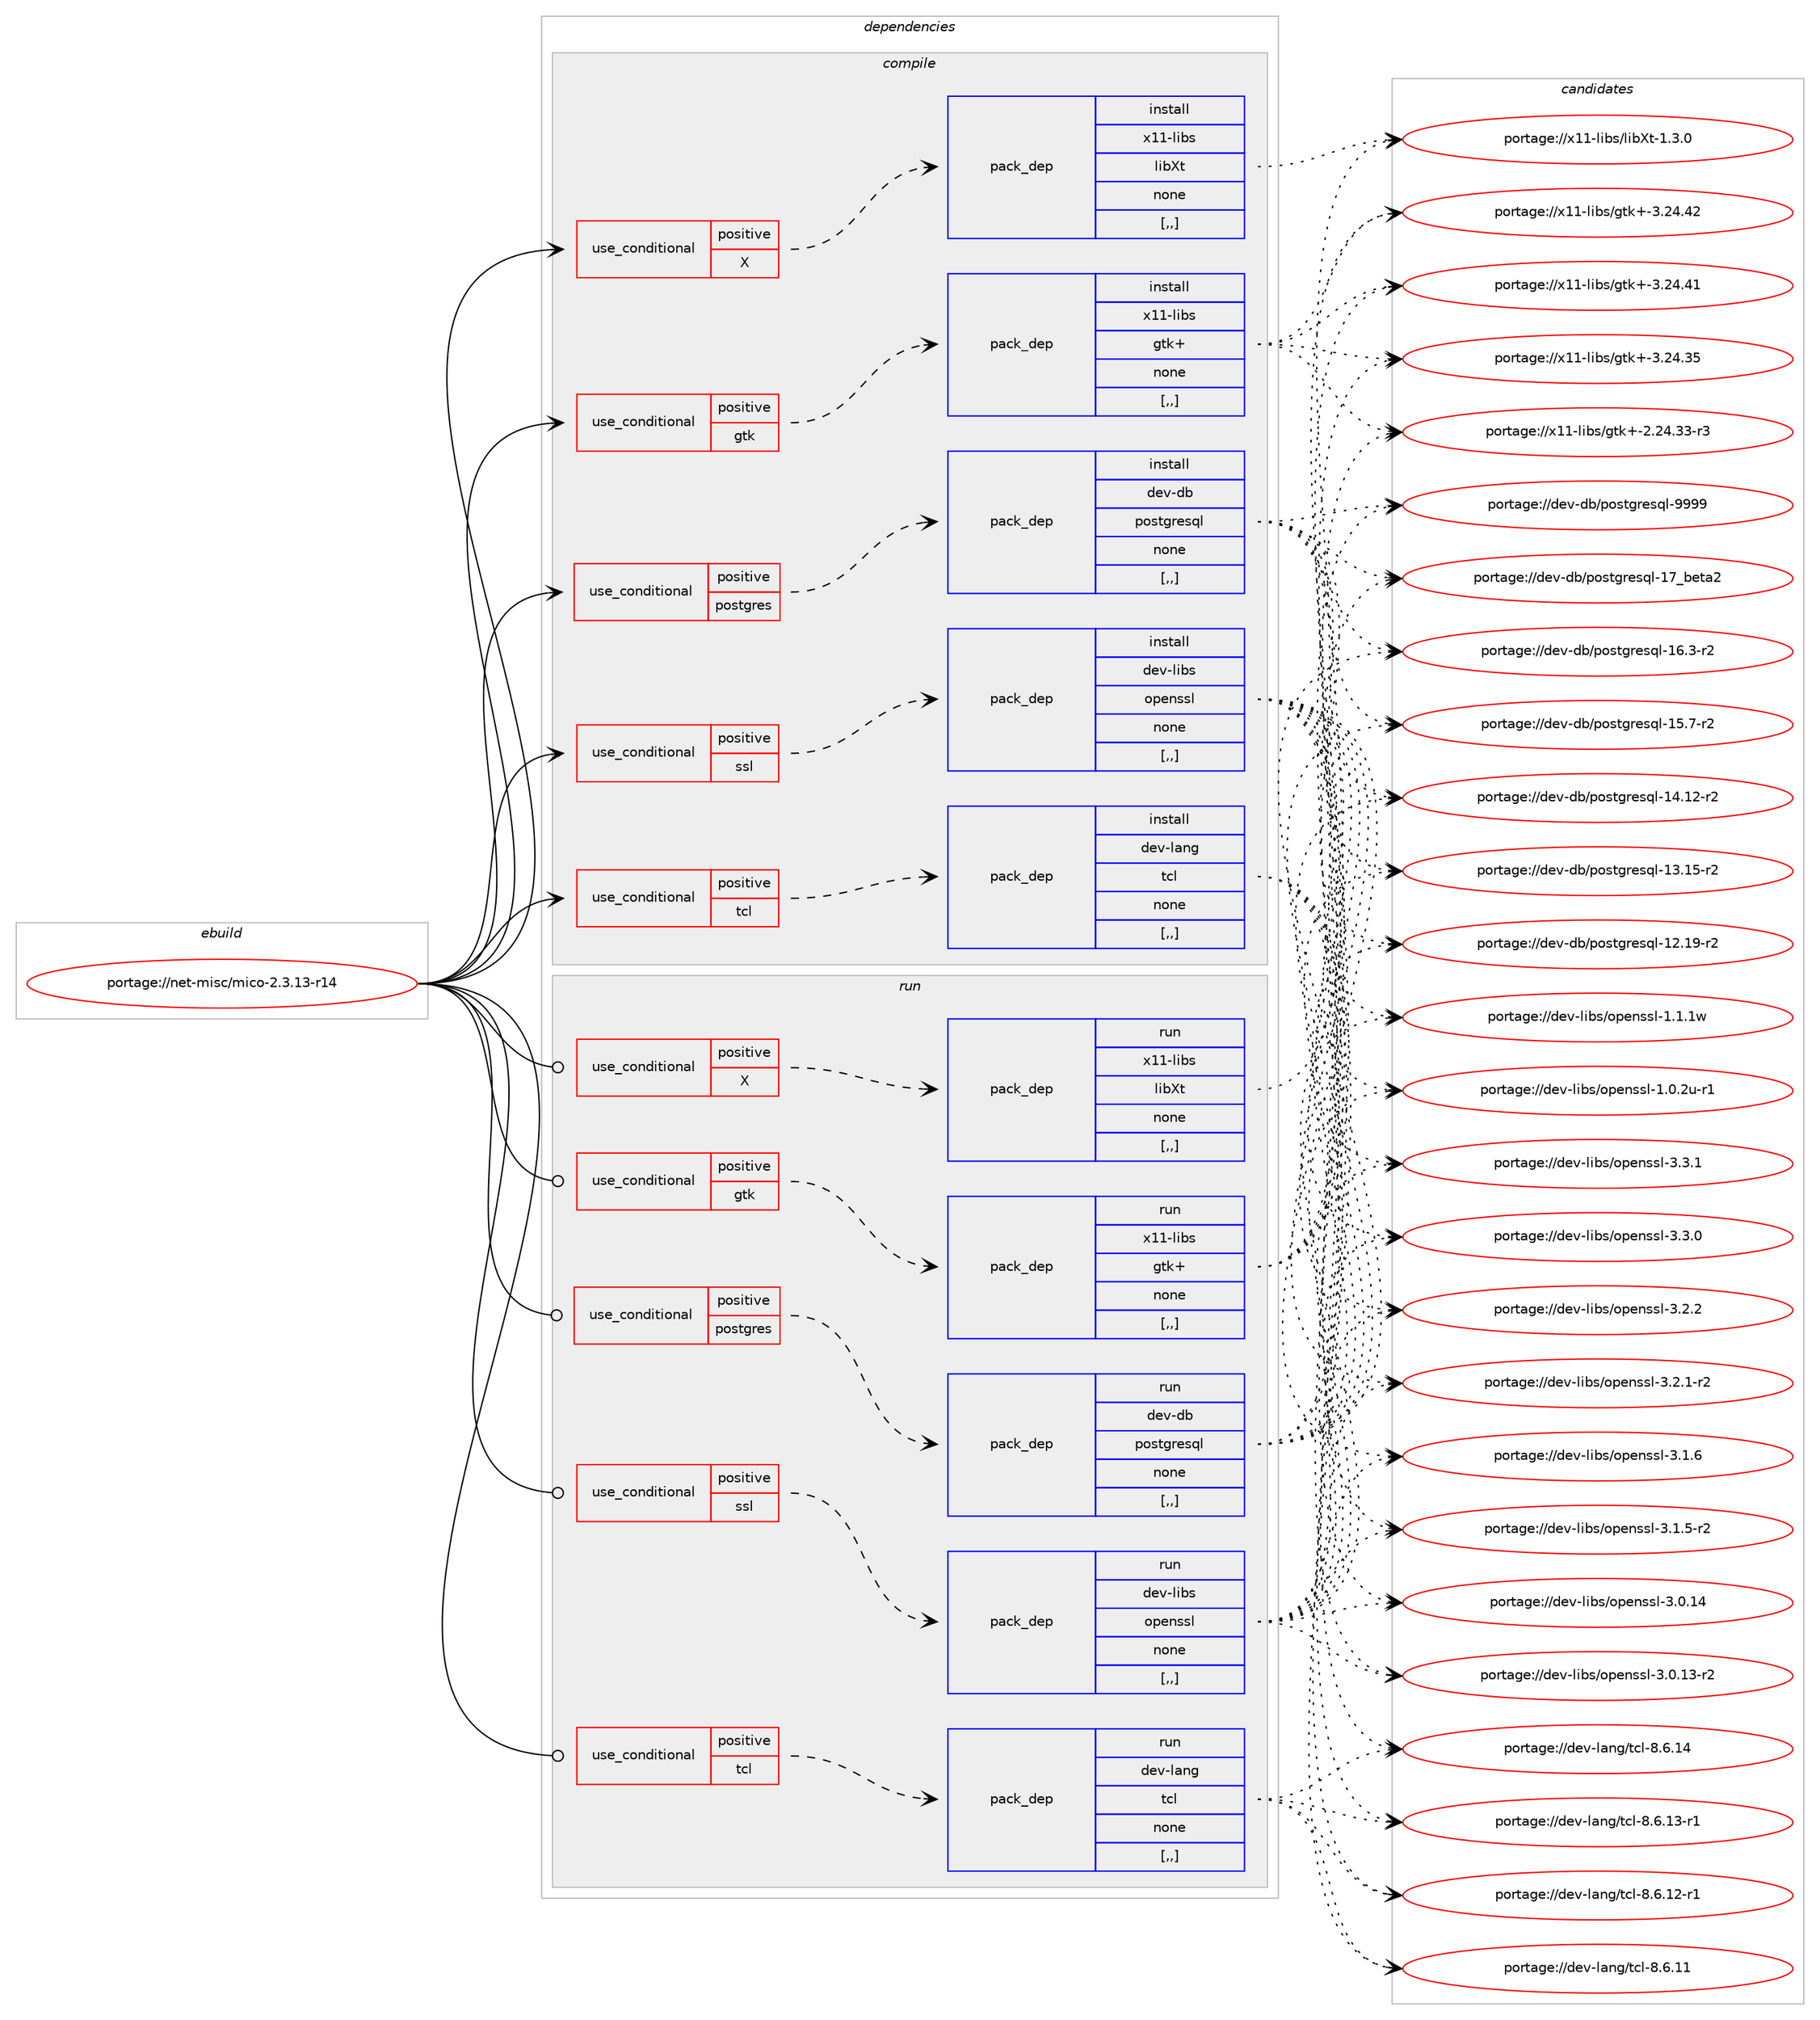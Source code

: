 digraph prolog {

# *************
# Graph options
# *************

newrank=true;
concentrate=true;
compound=true;
graph [rankdir=LR,fontname=Helvetica,fontsize=10,ranksep=1.5];#, ranksep=2.5, nodesep=0.2];
edge  [arrowhead=vee];
node  [fontname=Helvetica,fontsize=10];

# **********
# The ebuild
# **********

subgraph cluster_leftcol {
color=gray;
label=<<i>ebuild</i>>;
id [label="portage://net-misc/mico-2.3.13-r14", color=red, width=4, href="../net-misc/mico-2.3.13-r14.svg"];
}

# ****************
# The dependencies
# ****************

subgraph cluster_midcol {
color=gray;
label=<<i>dependencies</i>>;
subgraph cluster_compile {
fillcolor="#eeeeee";
style=filled;
label=<<i>compile</i>>;
subgraph cond97464 {
dependency370228 [label=<<TABLE BORDER="0" CELLBORDER="1" CELLSPACING="0" CELLPADDING="4"><TR><TD ROWSPAN="3" CELLPADDING="10">use_conditional</TD></TR><TR><TD>positive</TD></TR><TR><TD>X</TD></TR></TABLE>>, shape=none, color=red];
subgraph pack270079 {
dependency370229 [label=<<TABLE BORDER="0" CELLBORDER="1" CELLSPACING="0" CELLPADDING="4" WIDTH="220"><TR><TD ROWSPAN="6" CELLPADDING="30">pack_dep</TD></TR><TR><TD WIDTH="110">install</TD></TR><TR><TD>x11-libs</TD></TR><TR><TD>libXt</TD></TR><TR><TD>none</TD></TR><TR><TD>[,,]</TD></TR></TABLE>>, shape=none, color=blue];
}
dependency370228:e -> dependency370229:w [weight=20,style="dashed",arrowhead="vee"];
}
id:e -> dependency370228:w [weight=20,style="solid",arrowhead="vee"];
subgraph cond97465 {
dependency370230 [label=<<TABLE BORDER="0" CELLBORDER="1" CELLSPACING="0" CELLPADDING="4"><TR><TD ROWSPAN="3" CELLPADDING="10">use_conditional</TD></TR><TR><TD>positive</TD></TR><TR><TD>gtk</TD></TR></TABLE>>, shape=none, color=red];
subgraph pack270080 {
dependency370231 [label=<<TABLE BORDER="0" CELLBORDER="1" CELLSPACING="0" CELLPADDING="4" WIDTH="220"><TR><TD ROWSPAN="6" CELLPADDING="30">pack_dep</TD></TR><TR><TD WIDTH="110">install</TD></TR><TR><TD>x11-libs</TD></TR><TR><TD>gtk+</TD></TR><TR><TD>none</TD></TR><TR><TD>[,,]</TD></TR></TABLE>>, shape=none, color=blue];
}
dependency370230:e -> dependency370231:w [weight=20,style="dashed",arrowhead="vee"];
}
id:e -> dependency370230:w [weight=20,style="solid",arrowhead="vee"];
subgraph cond97466 {
dependency370232 [label=<<TABLE BORDER="0" CELLBORDER="1" CELLSPACING="0" CELLPADDING="4"><TR><TD ROWSPAN="3" CELLPADDING="10">use_conditional</TD></TR><TR><TD>positive</TD></TR><TR><TD>postgres</TD></TR></TABLE>>, shape=none, color=red];
subgraph pack270081 {
dependency370233 [label=<<TABLE BORDER="0" CELLBORDER="1" CELLSPACING="0" CELLPADDING="4" WIDTH="220"><TR><TD ROWSPAN="6" CELLPADDING="30">pack_dep</TD></TR><TR><TD WIDTH="110">install</TD></TR><TR><TD>dev-db</TD></TR><TR><TD>postgresql</TD></TR><TR><TD>none</TD></TR><TR><TD>[,,]</TD></TR></TABLE>>, shape=none, color=blue];
}
dependency370232:e -> dependency370233:w [weight=20,style="dashed",arrowhead="vee"];
}
id:e -> dependency370232:w [weight=20,style="solid",arrowhead="vee"];
subgraph cond97467 {
dependency370234 [label=<<TABLE BORDER="0" CELLBORDER="1" CELLSPACING="0" CELLPADDING="4"><TR><TD ROWSPAN="3" CELLPADDING="10">use_conditional</TD></TR><TR><TD>positive</TD></TR><TR><TD>ssl</TD></TR></TABLE>>, shape=none, color=red];
subgraph pack270082 {
dependency370235 [label=<<TABLE BORDER="0" CELLBORDER="1" CELLSPACING="0" CELLPADDING="4" WIDTH="220"><TR><TD ROWSPAN="6" CELLPADDING="30">pack_dep</TD></TR><TR><TD WIDTH="110">install</TD></TR><TR><TD>dev-libs</TD></TR><TR><TD>openssl</TD></TR><TR><TD>none</TD></TR><TR><TD>[,,]</TD></TR></TABLE>>, shape=none, color=blue];
}
dependency370234:e -> dependency370235:w [weight=20,style="dashed",arrowhead="vee"];
}
id:e -> dependency370234:w [weight=20,style="solid",arrowhead="vee"];
subgraph cond97468 {
dependency370236 [label=<<TABLE BORDER="0" CELLBORDER="1" CELLSPACING="0" CELLPADDING="4"><TR><TD ROWSPAN="3" CELLPADDING="10">use_conditional</TD></TR><TR><TD>positive</TD></TR><TR><TD>tcl</TD></TR></TABLE>>, shape=none, color=red];
subgraph pack270083 {
dependency370237 [label=<<TABLE BORDER="0" CELLBORDER="1" CELLSPACING="0" CELLPADDING="4" WIDTH="220"><TR><TD ROWSPAN="6" CELLPADDING="30">pack_dep</TD></TR><TR><TD WIDTH="110">install</TD></TR><TR><TD>dev-lang</TD></TR><TR><TD>tcl</TD></TR><TR><TD>none</TD></TR><TR><TD>[,,]</TD></TR></TABLE>>, shape=none, color=blue];
}
dependency370236:e -> dependency370237:w [weight=20,style="dashed",arrowhead="vee"];
}
id:e -> dependency370236:w [weight=20,style="solid",arrowhead="vee"];
}
subgraph cluster_compileandrun {
fillcolor="#eeeeee";
style=filled;
label=<<i>compile and run</i>>;
}
subgraph cluster_run {
fillcolor="#eeeeee";
style=filled;
label=<<i>run</i>>;
subgraph cond97469 {
dependency370238 [label=<<TABLE BORDER="0" CELLBORDER="1" CELLSPACING="0" CELLPADDING="4"><TR><TD ROWSPAN="3" CELLPADDING="10">use_conditional</TD></TR><TR><TD>positive</TD></TR><TR><TD>X</TD></TR></TABLE>>, shape=none, color=red];
subgraph pack270084 {
dependency370239 [label=<<TABLE BORDER="0" CELLBORDER="1" CELLSPACING="0" CELLPADDING="4" WIDTH="220"><TR><TD ROWSPAN="6" CELLPADDING="30">pack_dep</TD></TR><TR><TD WIDTH="110">run</TD></TR><TR><TD>x11-libs</TD></TR><TR><TD>libXt</TD></TR><TR><TD>none</TD></TR><TR><TD>[,,]</TD></TR></TABLE>>, shape=none, color=blue];
}
dependency370238:e -> dependency370239:w [weight=20,style="dashed",arrowhead="vee"];
}
id:e -> dependency370238:w [weight=20,style="solid",arrowhead="odot"];
subgraph cond97470 {
dependency370240 [label=<<TABLE BORDER="0" CELLBORDER="1" CELLSPACING="0" CELLPADDING="4"><TR><TD ROWSPAN="3" CELLPADDING="10">use_conditional</TD></TR><TR><TD>positive</TD></TR><TR><TD>gtk</TD></TR></TABLE>>, shape=none, color=red];
subgraph pack270085 {
dependency370241 [label=<<TABLE BORDER="0" CELLBORDER="1" CELLSPACING="0" CELLPADDING="4" WIDTH="220"><TR><TD ROWSPAN="6" CELLPADDING="30">pack_dep</TD></TR><TR><TD WIDTH="110">run</TD></TR><TR><TD>x11-libs</TD></TR><TR><TD>gtk+</TD></TR><TR><TD>none</TD></TR><TR><TD>[,,]</TD></TR></TABLE>>, shape=none, color=blue];
}
dependency370240:e -> dependency370241:w [weight=20,style="dashed",arrowhead="vee"];
}
id:e -> dependency370240:w [weight=20,style="solid",arrowhead="odot"];
subgraph cond97471 {
dependency370242 [label=<<TABLE BORDER="0" CELLBORDER="1" CELLSPACING="0" CELLPADDING="4"><TR><TD ROWSPAN="3" CELLPADDING="10">use_conditional</TD></TR><TR><TD>positive</TD></TR><TR><TD>postgres</TD></TR></TABLE>>, shape=none, color=red];
subgraph pack270086 {
dependency370243 [label=<<TABLE BORDER="0" CELLBORDER="1" CELLSPACING="0" CELLPADDING="4" WIDTH="220"><TR><TD ROWSPAN="6" CELLPADDING="30">pack_dep</TD></TR><TR><TD WIDTH="110">run</TD></TR><TR><TD>dev-db</TD></TR><TR><TD>postgresql</TD></TR><TR><TD>none</TD></TR><TR><TD>[,,]</TD></TR></TABLE>>, shape=none, color=blue];
}
dependency370242:e -> dependency370243:w [weight=20,style="dashed",arrowhead="vee"];
}
id:e -> dependency370242:w [weight=20,style="solid",arrowhead="odot"];
subgraph cond97472 {
dependency370244 [label=<<TABLE BORDER="0" CELLBORDER="1" CELLSPACING="0" CELLPADDING="4"><TR><TD ROWSPAN="3" CELLPADDING="10">use_conditional</TD></TR><TR><TD>positive</TD></TR><TR><TD>ssl</TD></TR></TABLE>>, shape=none, color=red];
subgraph pack270087 {
dependency370245 [label=<<TABLE BORDER="0" CELLBORDER="1" CELLSPACING="0" CELLPADDING="4" WIDTH="220"><TR><TD ROWSPAN="6" CELLPADDING="30">pack_dep</TD></TR><TR><TD WIDTH="110">run</TD></TR><TR><TD>dev-libs</TD></TR><TR><TD>openssl</TD></TR><TR><TD>none</TD></TR><TR><TD>[,,]</TD></TR></TABLE>>, shape=none, color=blue];
}
dependency370244:e -> dependency370245:w [weight=20,style="dashed",arrowhead="vee"];
}
id:e -> dependency370244:w [weight=20,style="solid",arrowhead="odot"];
subgraph cond97473 {
dependency370246 [label=<<TABLE BORDER="0" CELLBORDER="1" CELLSPACING="0" CELLPADDING="4"><TR><TD ROWSPAN="3" CELLPADDING="10">use_conditional</TD></TR><TR><TD>positive</TD></TR><TR><TD>tcl</TD></TR></TABLE>>, shape=none, color=red];
subgraph pack270088 {
dependency370247 [label=<<TABLE BORDER="0" CELLBORDER="1" CELLSPACING="0" CELLPADDING="4" WIDTH="220"><TR><TD ROWSPAN="6" CELLPADDING="30">pack_dep</TD></TR><TR><TD WIDTH="110">run</TD></TR><TR><TD>dev-lang</TD></TR><TR><TD>tcl</TD></TR><TR><TD>none</TD></TR><TR><TD>[,,]</TD></TR></TABLE>>, shape=none, color=blue];
}
dependency370246:e -> dependency370247:w [weight=20,style="dashed",arrowhead="vee"];
}
id:e -> dependency370246:w [weight=20,style="solid",arrowhead="odot"];
}
}

# **************
# The candidates
# **************

subgraph cluster_choices {
rank=same;
color=gray;
label=<<i>candidates</i>>;

subgraph choice270079 {
color=black;
nodesep=1;
choice12049494510810598115471081059888116454946514648 [label="portage://x11-libs/libXt-1.3.0", color=red, width=4,href="../x11-libs/libXt-1.3.0.svg"];
dependency370229:e -> choice12049494510810598115471081059888116454946514648:w [style=dotted,weight="100"];
}
subgraph choice270080 {
color=black;
nodesep=1;
choice1204949451081059811547103116107434551465052465250 [label="portage://x11-libs/gtk+-3.24.42", color=red, width=4,href="../x11-libs/gtk+-3.24.42.svg"];
choice1204949451081059811547103116107434551465052465249 [label="portage://x11-libs/gtk+-3.24.41", color=red, width=4,href="../x11-libs/gtk+-3.24.41.svg"];
choice1204949451081059811547103116107434551465052465153 [label="portage://x11-libs/gtk+-3.24.35", color=red, width=4,href="../x11-libs/gtk+-3.24.35.svg"];
choice12049494510810598115471031161074345504650524651514511451 [label="portage://x11-libs/gtk+-2.24.33-r3", color=red, width=4,href="../x11-libs/gtk+-2.24.33-r3.svg"];
dependency370231:e -> choice1204949451081059811547103116107434551465052465250:w [style=dotted,weight="100"];
dependency370231:e -> choice1204949451081059811547103116107434551465052465249:w [style=dotted,weight="100"];
dependency370231:e -> choice1204949451081059811547103116107434551465052465153:w [style=dotted,weight="100"];
dependency370231:e -> choice12049494510810598115471031161074345504650524651514511451:w [style=dotted,weight="100"];
}
subgraph choice270081 {
color=black;
nodesep=1;
choice1001011184510098471121111151161031141011151131084557575757 [label="portage://dev-db/postgresql-9999", color=red, width=4,href="../dev-db/postgresql-9999.svg"];
choice10010111845100984711211111511610311410111511310845495595981011169750 [label="portage://dev-db/postgresql-17_beta2", color=red, width=4,href="../dev-db/postgresql-17_beta2.svg"];
choice10010111845100984711211111511610311410111511310845495446514511450 [label="portage://dev-db/postgresql-16.3-r2", color=red, width=4,href="../dev-db/postgresql-16.3-r2.svg"];
choice10010111845100984711211111511610311410111511310845495346554511450 [label="portage://dev-db/postgresql-15.7-r2", color=red, width=4,href="../dev-db/postgresql-15.7-r2.svg"];
choice1001011184510098471121111151161031141011151131084549524649504511450 [label="portage://dev-db/postgresql-14.12-r2", color=red, width=4,href="../dev-db/postgresql-14.12-r2.svg"];
choice1001011184510098471121111151161031141011151131084549514649534511450 [label="portage://dev-db/postgresql-13.15-r2", color=red, width=4,href="../dev-db/postgresql-13.15-r2.svg"];
choice1001011184510098471121111151161031141011151131084549504649574511450 [label="portage://dev-db/postgresql-12.19-r2", color=red, width=4,href="../dev-db/postgresql-12.19-r2.svg"];
dependency370233:e -> choice1001011184510098471121111151161031141011151131084557575757:w [style=dotted,weight="100"];
dependency370233:e -> choice10010111845100984711211111511610311410111511310845495595981011169750:w [style=dotted,weight="100"];
dependency370233:e -> choice10010111845100984711211111511610311410111511310845495446514511450:w [style=dotted,weight="100"];
dependency370233:e -> choice10010111845100984711211111511610311410111511310845495346554511450:w [style=dotted,weight="100"];
dependency370233:e -> choice1001011184510098471121111151161031141011151131084549524649504511450:w [style=dotted,weight="100"];
dependency370233:e -> choice1001011184510098471121111151161031141011151131084549514649534511450:w [style=dotted,weight="100"];
dependency370233:e -> choice1001011184510098471121111151161031141011151131084549504649574511450:w [style=dotted,weight="100"];
}
subgraph choice270082 {
color=black;
nodesep=1;
choice100101118451081059811547111112101110115115108455146514649 [label="portage://dev-libs/openssl-3.3.1", color=red, width=4,href="../dev-libs/openssl-3.3.1.svg"];
choice100101118451081059811547111112101110115115108455146514648 [label="portage://dev-libs/openssl-3.3.0", color=red, width=4,href="../dev-libs/openssl-3.3.0.svg"];
choice100101118451081059811547111112101110115115108455146504650 [label="portage://dev-libs/openssl-3.2.2", color=red, width=4,href="../dev-libs/openssl-3.2.2.svg"];
choice1001011184510810598115471111121011101151151084551465046494511450 [label="portage://dev-libs/openssl-3.2.1-r2", color=red, width=4,href="../dev-libs/openssl-3.2.1-r2.svg"];
choice100101118451081059811547111112101110115115108455146494654 [label="portage://dev-libs/openssl-3.1.6", color=red, width=4,href="../dev-libs/openssl-3.1.6.svg"];
choice1001011184510810598115471111121011101151151084551464946534511450 [label="portage://dev-libs/openssl-3.1.5-r2", color=red, width=4,href="../dev-libs/openssl-3.1.5-r2.svg"];
choice10010111845108105981154711111210111011511510845514648464952 [label="portage://dev-libs/openssl-3.0.14", color=red, width=4,href="../dev-libs/openssl-3.0.14.svg"];
choice100101118451081059811547111112101110115115108455146484649514511450 [label="portage://dev-libs/openssl-3.0.13-r2", color=red, width=4,href="../dev-libs/openssl-3.0.13-r2.svg"];
choice100101118451081059811547111112101110115115108454946494649119 [label="portage://dev-libs/openssl-1.1.1w", color=red, width=4,href="../dev-libs/openssl-1.1.1w.svg"];
choice1001011184510810598115471111121011101151151084549464846501174511449 [label="portage://dev-libs/openssl-1.0.2u-r1", color=red, width=4,href="../dev-libs/openssl-1.0.2u-r1.svg"];
dependency370235:e -> choice100101118451081059811547111112101110115115108455146514649:w [style=dotted,weight="100"];
dependency370235:e -> choice100101118451081059811547111112101110115115108455146514648:w [style=dotted,weight="100"];
dependency370235:e -> choice100101118451081059811547111112101110115115108455146504650:w [style=dotted,weight="100"];
dependency370235:e -> choice1001011184510810598115471111121011101151151084551465046494511450:w [style=dotted,weight="100"];
dependency370235:e -> choice100101118451081059811547111112101110115115108455146494654:w [style=dotted,weight="100"];
dependency370235:e -> choice1001011184510810598115471111121011101151151084551464946534511450:w [style=dotted,weight="100"];
dependency370235:e -> choice10010111845108105981154711111210111011511510845514648464952:w [style=dotted,weight="100"];
dependency370235:e -> choice100101118451081059811547111112101110115115108455146484649514511450:w [style=dotted,weight="100"];
dependency370235:e -> choice100101118451081059811547111112101110115115108454946494649119:w [style=dotted,weight="100"];
dependency370235:e -> choice1001011184510810598115471111121011101151151084549464846501174511449:w [style=dotted,weight="100"];
}
subgraph choice270083 {
color=black;
nodesep=1;
choice1001011184510897110103471169910845564654464952 [label="portage://dev-lang/tcl-8.6.14", color=red, width=4,href="../dev-lang/tcl-8.6.14.svg"];
choice10010111845108971101034711699108455646544649514511449 [label="portage://dev-lang/tcl-8.6.13-r1", color=red, width=4,href="../dev-lang/tcl-8.6.13-r1.svg"];
choice10010111845108971101034711699108455646544649504511449 [label="portage://dev-lang/tcl-8.6.12-r1", color=red, width=4,href="../dev-lang/tcl-8.6.12-r1.svg"];
choice1001011184510897110103471169910845564654464949 [label="portage://dev-lang/tcl-8.6.11", color=red, width=4,href="../dev-lang/tcl-8.6.11.svg"];
dependency370237:e -> choice1001011184510897110103471169910845564654464952:w [style=dotted,weight="100"];
dependency370237:e -> choice10010111845108971101034711699108455646544649514511449:w [style=dotted,weight="100"];
dependency370237:e -> choice10010111845108971101034711699108455646544649504511449:w [style=dotted,weight="100"];
dependency370237:e -> choice1001011184510897110103471169910845564654464949:w [style=dotted,weight="100"];
}
subgraph choice270084 {
color=black;
nodesep=1;
choice12049494510810598115471081059888116454946514648 [label="portage://x11-libs/libXt-1.3.0", color=red, width=4,href="../x11-libs/libXt-1.3.0.svg"];
dependency370239:e -> choice12049494510810598115471081059888116454946514648:w [style=dotted,weight="100"];
}
subgraph choice270085 {
color=black;
nodesep=1;
choice1204949451081059811547103116107434551465052465250 [label="portage://x11-libs/gtk+-3.24.42", color=red, width=4,href="../x11-libs/gtk+-3.24.42.svg"];
choice1204949451081059811547103116107434551465052465249 [label="portage://x11-libs/gtk+-3.24.41", color=red, width=4,href="../x11-libs/gtk+-3.24.41.svg"];
choice1204949451081059811547103116107434551465052465153 [label="portage://x11-libs/gtk+-3.24.35", color=red, width=4,href="../x11-libs/gtk+-3.24.35.svg"];
choice12049494510810598115471031161074345504650524651514511451 [label="portage://x11-libs/gtk+-2.24.33-r3", color=red, width=4,href="../x11-libs/gtk+-2.24.33-r3.svg"];
dependency370241:e -> choice1204949451081059811547103116107434551465052465250:w [style=dotted,weight="100"];
dependency370241:e -> choice1204949451081059811547103116107434551465052465249:w [style=dotted,weight="100"];
dependency370241:e -> choice1204949451081059811547103116107434551465052465153:w [style=dotted,weight="100"];
dependency370241:e -> choice12049494510810598115471031161074345504650524651514511451:w [style=dotted,weight="100"];
}
subgraph choice270086 {
color=black;
nodesep=1;
choice1001011184510098471121111151161031141011151131084557575757 [label="portage://dev-db/postgresql-9999", color=red, width=4,href="../dev-db/postgresql-9999.svg"];
choice10010111845100984711211111511610311410111511310845495595981011169750 [label="portage://dev-db/postgresql-17_beta2", color=red, width=4,href="../dev-db/postgresql-17_beta2.svg"];
choice10010111845100984711211111511610311410111511310845495446514511450 [label="portage://dev-db/postgresql-16.3-r2", color=red, width=4,href="../dev-db/postgresql-16.3-r2.svg"];
choice10010111845100984711211111511610311410111511310845495346554511450 [label="portage://dev-db/postgresql-15.7-r2", color=red, width=4,href="../dev-db/postgresql-15.7-r2.svg"];
choice1001011184510098471121111151161031141011151131084549524649504511450 [label="portage://dev-db/postgresql-14.12-r2", color=red, width=4,href="../dev-db/postgresql-14.12-r2.svg"];
choice1001011184510098471121111151161031141011151131084549514649534511450 [label="portage://dev-db/postgresql-13.15-r2", color=red, width=4,href="../dev-db/postgresql-13.15-r2.svg"];
choice1001011184510098471121111151161031141011151131084549504649574511450 [label="portage://dev-db/postgresql-12.19-r2", color=red, width=4,href="../dev-db/postgresql-12.19-r2.svg"];
dependency370243:e -> choice1001011184510098471121111151161031141011151131084557575757:w [style=dotted,weight="100"];
dependency370243:e -> choice10010111845100984711211111511610311410111511310845495595981011169750:w [style=dotted,weight="100"];
dependency370243:e -> choice10010111845100984711211111511610311410111511310845495446514511450:w [style=dotted,weight="100"];
dependency370243:e -> choice10010111845100984711211111511610311410111511310845495346554511450:w [style=dotted,weight="100"];
dependency370243:e -> choice1001011184510098471121111151161031141011151131084549524649504511450:w [style=dotted,weight="100"];
dependency370243:e -> choice1001011184510098471121111151161031141011151131084549514649534511450:w [style=dotted,weight="100"];
dependency370243:e -> choice1001011184510098471121111151161031141011151131084549504649574511450:w [style=dotted,weight="100"];
}
subgraph choice270087 {
color=black;
nodesep=1;
choice100101118451081059811547111112101110115115108455146514649 [label="portage://dev-libs/openssl-3.3.1", color=red, width=4,href="../dev-libs/openssl-3.3.1.svg"];
choice100101118451081059811547111112101110115115108455146514648 [label="portage://dev-libs/openssl-3.3.0", color=red, width=4,href="../dev-libs/openssl-3.3.0.svg"];
choice100101118451081059811547111112101110115115108455146504650 [label="portage://dev-libs/openssl-3.2.2", color=red, width=4,href="../dev-libs/openssl-3.2.2.svg"];
choice1001011184510810598115471111121011101151151084551465046494511450 [label="portage://dev-libs/openssl-3.2.1-r2", color=red, width=4,href="../dev-libs/openssl-3.2.1-r2.svg"];
choice100101118451081059811547111112101110115115108455146494654 [label="portage://dev-libs/openssl-3.1.6", color=red, width=4,href="../dev-libs/openssl-3.1.6.svg"];
choice1001011184510810598115471111121011101151151084551464946534511450 [label="portage://dev-libs/openssl-3.1.5-r2", color=red, width=4,href="../dev-libs/openssl-3.1.5-r2.svg"];
choice10010111845108105981154711111210111011511510845514648464952 [label="portage://dev-libs/openssl-3.0.14", color=red, width=4,href="../dev-libs/openssl-3.0.14.svg"];
choice100101118451081059811547111112101110115115108455146484649514511450 [label="portage://dev-libs/openssl-3.0.13-r2", color=red, width=4,href="../dev-libs/openssl-3.0.13-r2.svg"];
choice100101118451081059811547111112101110115115108454946494649119 [label="portage://dev-libs/openssl-1.1.1w", color=red, width=4,href="../dev-libs/openssl-1.1.1w.svg"];
choice1001011184510810598115471111121011101151151084549464846501174511449 [label="portage://dev-libs/openssl-1.0.2u-r1", color=red, width=4,href="../dev-libs/openssl-1.0.2u-r1.svg"];
dependency370245:e -> choice100101118451081059811547111112101110115115108455146514649:w [style=dotted,weight="100"];
dependency370245:e -> choice100101118451081059811547111112101110115115108455146514648:w [style=dotted,weight="100"];
dependency370245:e -> choice100101118451081059811547111112101110115115108455146504650:w [style=dotted,weight="100"];
dependency370245:e -> choice1001011184510810598115471111121011101151151084551465046494511450:w [style=dotted,weight="100"];
dependency370245:e -> choice100101118451081059811547111112101110115115108455146494654:w [style=dotted,weight="100"];
dependency370245:e -> choice1001011184510810598115471111121011101151151084551464946534511450:w [style=dotted,weight="100"];
dependency370245:e -> choice10010111845108105981154711111210111011511510845514648464952:w [style=dotted,weight="100"];
dependency370245:e -> choice100101118451081059811547111112101110115115108455146484649514511450:w [style=dotted,weight="100"];
dependency370245:e -> choice100101118451081059811547111112101110115115108454946494649119:w [style=dotted,weight="100"];
dependency370245:e -> choice1001011184510810598115471111121011101151151084549464846501174511449:w [style=dotted,weight="100"];
}
subgraph choice270088 {
color=black;
nodesep=1;
choice1001011184510897110103471169910845564654464952 [label="portage://dev-lang/tcl-8.6.14", color=red, width=4,href="../dev-lang/tcl-8.6.14.svg"];
choice10010111845108971101034711699108455646544649514511449 [label="portage://dev-lang/tcl-8.6.13-r1", color=red, width=4,href="../dev-lang/tcl-8.6.13-r1.svg"];
choice10010111845108971101034711699108455646544649504511449 [label="portage://dev-lang/tcl-8.6.12-r1", color=red, width=4,href="../dev-lang/tcl-8.6.12-r1.svg"];
choice1001011184510897110103471169910845564654464949 [label="portage://dev-lang/tcl-8.6.11", color=red, width=4,href="../dev-lang/tcl-8.6.11.svg"];
dependency370247:e -> choice1001011184510897110103471169910845564654464952:w [style=dotted,weight="100"];
dependency370247:e -> choice10010111845108971101034711699108455646544649514511449:w [style=dotted,weight="100"];
dependency370247:e -> choice10010111845108971101034711699108455646544649504511449:w [style=dotted,weight="100"];
dependency370247:e -> choice1001011184510897110103471169910845564654464949:w [style=dotted,weight="100"];
}
}

}
